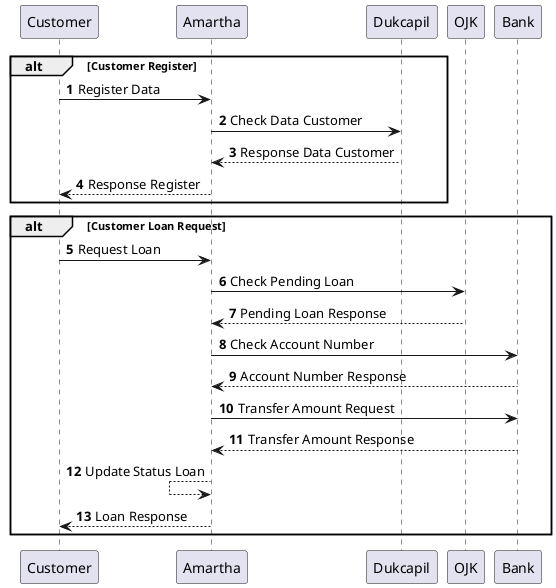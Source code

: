 @startuml
'https://plantuml.com/sequence-diagram

autonumber

alt Customer Register
Customer -> Amartha: Register Data
Amartha -> Dukcapil: Check Data Customer
Amartha <-- Dukcapil: Response Data Customer
Amartha --> Customer: Response Register
end

alt Customer Loan Request
Customer -> Amartha: Request Loan
Amartha -> OJK: Check Pending Loan
Amartha <-- OJK: Pending Loan Response
Amartha -> Bank: Check Account Number
Amartha <-- Bank: Account Number Response
Amartha -> Bank : Transfer Amount Request
Amartha <-- Bank : Transfer Amount Response
Amartha <-- Amartha : Update Status Loan
Customer <-- Amartha: Loan Response
end
@enduml